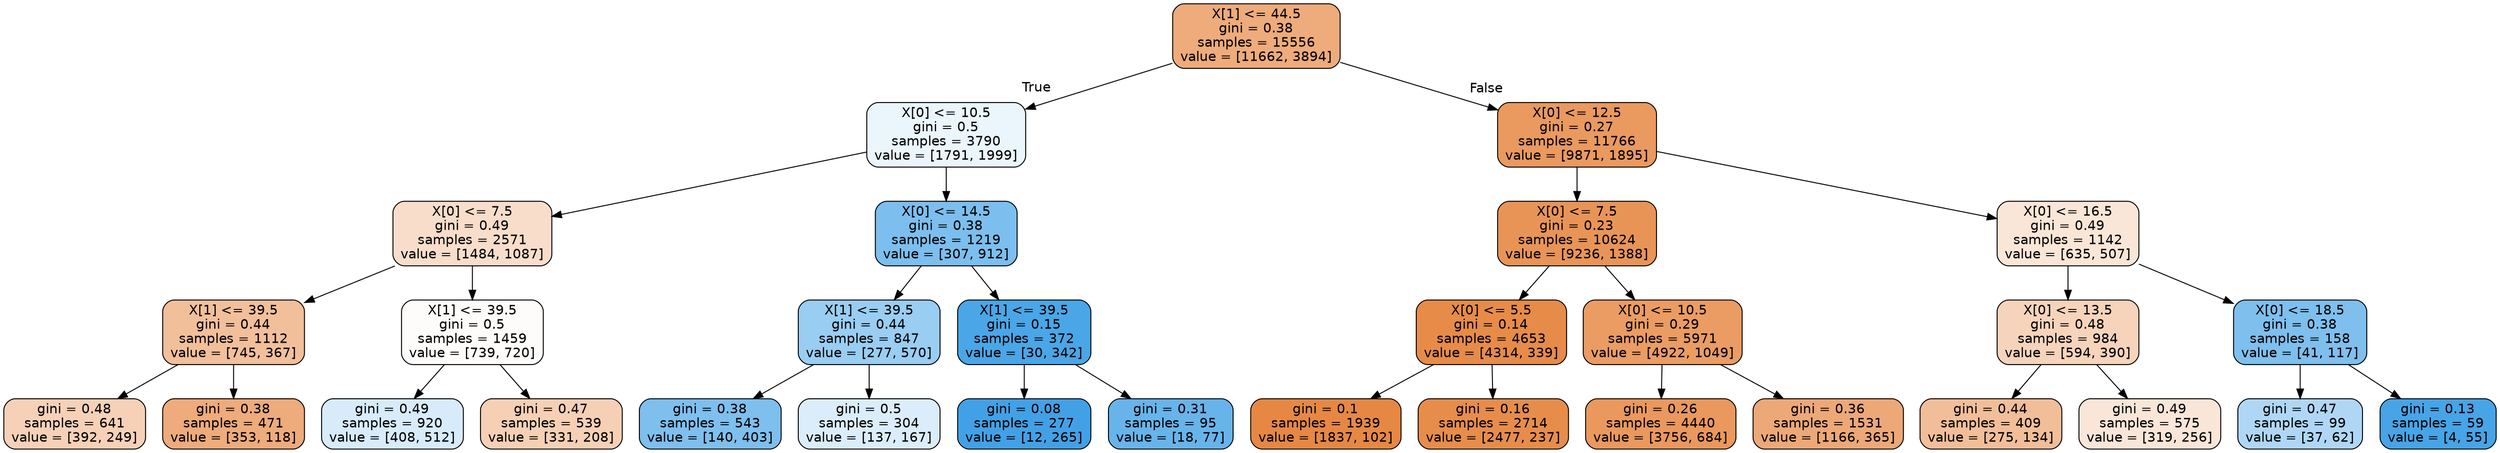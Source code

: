 digraph Tree {
node [shape=box, style="filled, rounded", color="black", fontname=helvetica] ;
edge [fontname=helvetica] ;
0 [label="X[1] <= 44.5\ngini = 0.38\nsamples = 15556\nvalue = [11662, 3894]", fillcolor="#eeab7b"] ;
1 [label="X[0] <= 10.5\ngini = 0.5\nsamples = 3790\nvalue = [1791, 1999]", fillcolor="#eaf5fc"] ;
0 -> 1 [labeldistance=2.5, labelangle=45, headlabel="True"] ;
2 [label="X[0] <= 7.5\ngini = 0.49\nsamples = 2571\nvalue = [1484, 1087]", fillcolor="#f8ddca"] ;
1 -> 2 ;
3 [label="X[1] <= 39.5\ngini = 0.44\nsamples = 1112\nvalue = [745, 367]", fillcolor="#f2bf9b"] ;
2 -> 3 ;
4 [label="gini = 0.48\nsamples = 641\nvalue = [392, 249]", fillcolor="#f6d1b7"] ;
3 -> 4 ;
5 [label="gini = 0.38\nsamples = 471\nvalue = [353, 118]", fillcolor="#eeab7b"] ;
3 -> 5 ;
6 [label="X[1] <= 39.5\ngini = 0.5\nsamples = 1459\nvalue = [739, 720]", fillcolor="#fefcfa"] ;
2 -> 6 ;
7 [label="gini = 0.49\nsamples = 920\nvalue = [408, 512]", fillcolor="#d7ebfa"] ;
6 -> 7 ;
8 [label="gini = 0.47\nsamples = 539\nvalue = [331, 208]", fillcolor="#f5d0b5"] ;
6 -> 8 ;
9 [label="X[0] <= 14.5\ngini = 0.38\nsamples = 1219\nvalue = [307, 912]", fillcolor="#7cbeee"] ;
1 -> 9 ;
10 [label="X[1] <= 39.5\ngini = 0.44\nsamples = 847\nvalue = [277, 570]", fillcolor="#99cdf2"] ;
9 -> 10 ;
11 [label="gini = 0.38\nsamples = 543\nvalue = [140, 403]", fillcolor="#7ebfee"] ;
10 -> 11 ;
12 [label="gini = 0.5\nsamples = 304\nvalue = [137, 167]", fillcolor="#dbedfa"] ;
10 -> 12 ;
13 [label="X[1] <= 39.5\ngini = 0.15\nsamples = 372\nvalue = [30, 342]", fillcolor="#4aa6e7"] ;
9 -> 13 ;
14 [label="gini = 0.08\nsamples = 277\nvalue = [12, 265]", fillcolor="#42a1e6"] ;
13 -> 14 ;
15 [label="gini = 0.31\nsamples = 95\nvalue = [18, 77]", fillcolor="#67b4eb"] ;
13 -> 15 ;
16 [label="X[0] <= 12.5\ngini = 0.27\nsamples = 11766\nvalue = [9871, 1895]", fillcolor="#ea995f"] ;
0 -> 16 [labeldistance=2.5, labelangle=-45, headlabel="False"] ;
17 [label="X[0] <= 7.5\ngini = 0.23\nsamples = 10624\nvalue = [9236, 1388]", fillcolor="#e99457"] ;
16 -> 17 ;
18 [label="X[0] <= 5.5\ngini = 0.14\nsamples = 4653\nvalue = [4314, 339]", fillcolor="#e78b49"] ;
17 -> 18 ;
19 [label="gini = 0.1\nsamples = 1939\nvalue = [1837, 102]", fillcolor="#e68844"] ;
18 -> 19 ;
20 [label="gini = 0.16\nsamples = 2714\nvalue = [2477, 237]", fillcolor="#e78d4c"] ;
18 -> 20 ;
21 [label="X[0] <= 10.5\ngini = 0.29\nsamples = 5971\nvalue = [4922, 1049]", fillcolor="#eb9c63"] ;
17 -> 21 ;
22 [label="gini = 0.26\nsamples = 4440\nvalue = [3756, 684]", fillcolor="#ea985d"] ;
21 -> 22 ;
23 [label="gini = 0.36\nsamples = 1531\nvalue = [1166, 365]", fillcolor="#eda877"] ;
21 -> 23 ;
24 [label="X[0] <= 16.5\ngini = 0.49\nsamples = 1142\nvalue = [635, 507]", fillcolor="#fae6d7"] ;
16 -> 24 ;
25 [label="X[0] <= 13.5\ngini = 0.48\nsamples = 984\nvalue = [594, 390]", fillcolor="#f6d4bb"] ;
24 -> 25 ;
26 [label="gini = 0.44\nsamples = 409\nvalue = [275, 134]", fillcolor="#f2be99"] ;
25 -> 26 ;
27 [label="gini = 0.49\nsamples = 575\nvalue = [319, 256]", fillcolor="#fae6d8"] ;
25 -> 27 ;
28 [label="X[0] <= 18.5\ngini = 0.38\nsamples = 158\nvalue = [41, 117]", fillcolor="#7ebfee"] ;
24 -> 28 ;
29 [label="gini = 0.47\nsamples = 99\nvalue = [37, 62]", fillcolor="#afd7f5"] ;
28 -> 29 ;
30 [label="gini = 0.13\nsamples = 59\nvalue = [4, 55]", fillcolor="#47a4e7"] ;
28 -> 30 ;
}